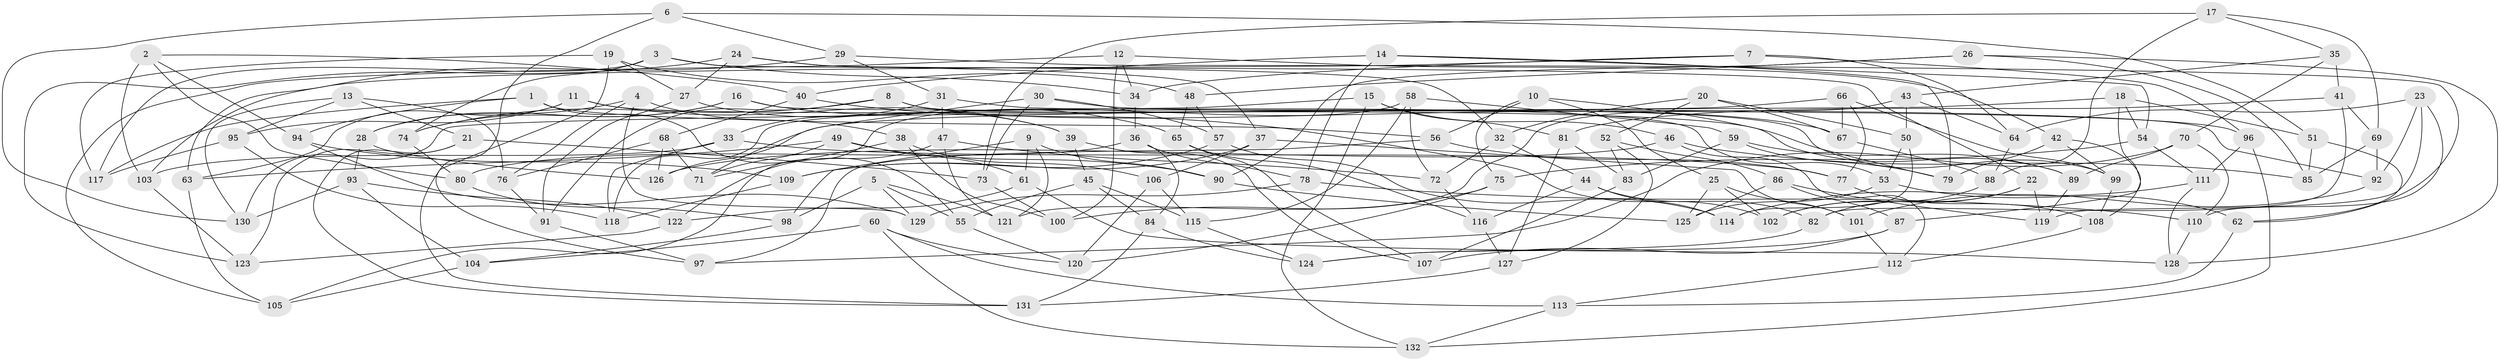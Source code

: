 // coarse degree distribution, {8: 0.15384615384615385, 12: 0.07692307692307693, 6: 0.21153846153846154, 3: 0.019230769230769232, 13: 0.038461538461538464, 11: 0.019230769230769232, 5: 0.1346153846153846, 4: 0.25, 10: 0.038461538461538464, 7: 0.038461538461538464, 9: 0.019230769230769232}
// Generated by graph-tools (version 1.1) at 2025/20/03/04/25 18:20:38]
// undirected, 132 vertices, 264 edges
graph export_dot {
graph [start="1"]
  node [color=gray90,style=filled];
  1;
  2;
  3;
  4;
  5;
  6;
  7;
  8;
  9;
  10;
  11;
  12;
  13;
  14;
  15;
  16;
  17;
  18;
  19;
  20;
  21;
  22;
  23;
  24;
  25;
  26;
  27;
  28;
  29;
  30;
  31;
  32;
  33;
  34;
  35;
  36;
  37;
  38;
  39;
  40;
  41;
  42;
  43;
  44;
  45;
  46;
  47;
  48;
  49;
  50;
  51;
  52;
  53;
  54;
  55;
  56;
  57;
  58;
  59;
  60;
  61;
  62;
  63;
  64;
  65;
  66;
  67;
  68;
  69;
  70;
  71;
  72;
  73;
  74;
  75;
  76;
  77;
  78;
  79;
  80;
  81;
  82;
  83;
  84;
  85;
  86;
  87;
  88;
  89;
  90;
  91;
  92;
  93;
  94;
  95;
  96;
  97;
  98;
  99;
  100;
  101;
  102;
  103;
  104;
  105;
  106;
  107;
  108;
  109;
  110;
  111;
  112;
  113;
  114;
  115;
  116;
  117;
  118;
  119;
  120;
  121;
  122;
  123;
  124;
  125;
  126;
  127;
  128;
  129;
  130;
  131;
  132;
  1 -- 56;
  1 -- 94;
  1 -- 117;
  1 -- 55;
  2 -- 103;
  2 -- 94;
  2 -- 40;
  2 -- 80;
  3 -- 117;
  3 -- 34;
  3 -- 22;
  3 -- 74;
  4 -- 129;
  4 -- 76;
  4 -- 28;
  4 -- 38;
  5 -- 98;
  5 -- 55;
  5 -- 121;
  5 -- 129;
  6 -- 97;
  6 -- 29;
  6 -- 51;
  6 -- 130;
  7 -- 64;
  7 -- 34;
  7 -- 103;
  7 -- 96;
  8 -- 99;
  8 -- 67;
  8 -- 91;
  8 -- 74;
  9 -- 121;
  9 -- 90;
  9 -- 98;
  9 -- 61;
  10 -- 56;
  10 -- 79;
  10 -- 25;
  10 -- 75;
  11 -- 89;
  11 -- 63;
  11 -- 39;
  11 -- 95;
  12 -- 100;
  12 -- 34;
  12 -- 105;
  12 -- 42;
  13 -- 76;
  13 -- 130;
  13 -- 95;
  13 -- 21;
  14 -- 40;
  14 -- 79;
  14 -- 78;
  14 -- 54;
  15 -- 81;
  15 -- 46;
  15 -- 118;
  15 -- 132;
  16 -- 92;
  16 -- 65;
  16 -- 28;
  16 -- 74;
  17 -- 69;
  17 -- 35;
  17 -- 88;
  17 -- 73;
  18 -- 130;
  18 -- 54;
  18 -- 87;
  18 -- 51;
  19 -- 48;
  19 -- 27;
  19 -- 131;
  19 -- 117;
  20 -- 52;
  20 -- 32;
  20 -- 50;
  20 -- 67;
  21 -- 131;
  21 -- 123;
  21 -- 73;
  22 -- 102;
  22 -- 82;
  22 -- 119;
  23 -- 64;
  23 -- 119;
  23 -- 92;
  23 -- 110;
  24 -- 32;
  24 -- 27;
  24 -- 123;
  24 -- 37;
  25 -- 101;
  25 -- 125;
  25 -- 102;
  26 -- 128;
  26 -- 90;
  26 -- 85;
  26 -- 48;
  27 -- 39;
  27 -- 91;
  28 -- 93;
  28 -- 126;
  29 -- 31;
  29 -- 63;
  29 -- 62;
  30 -- 57;
  30 -- 96;
  30 -- 71;
  30 -- 73;
  31 -- 33;
  31 -- 53;
  31 -- 47;
  32 -- 44;
  32 -- 72;
  33 -- 103;
  33 -- 118;
  33 -- 77;
  34 -- 36;
  35 -- 41;
  35 -- 70;
  35 -- 43;
  36 -- 78;
  36 -- 80;
  36 -- 84;
  37 -- 106;
  37 -- 109;
  37 -- 101;
  38 -- 106;
  38 -- 100;
  38 -- 71;
  39 -- 45;
  39 -- 107;
  40 -- 102;
  40 -- 68;
  41 -- 81;
  41 -- 69;
  41 -- 82;
  42 -- 79;
  42 -- 99;
  42 -- 108;
  43 -- 50;
  43 -- 121;
  43 -- 64;
  44 -- 116;
  44 -- 82;
  44 -- 114;
  45 -- 55;
  45 -- 84;
  45 -- 115;
  46 -- 85;
  46 -- 126;
  46 -- 112;
  47 -- 122;
  47 -- 72;
  47 -- 121;
  48 -- 57;
  48 -- 65;
  49 -- 71;
  49 -- 63;
  49 -- 90;
  49 -- 61;
  50 -- 114;
  50 -- 53;
  51 -- 85;
  51 -- 62;
  52 -- 127;
  52 -- 83;
  52 -- 86;
  53 -- 125;
  53 -- 62;
  54 -- 111;
  54 -- 75;
  55 -- 120;
  56 -- 77;
  56 -- 97;
  57 -- 109;
  57 -- 114;
  58 -- 105;
  58 -- 59;
  58 -- 115;
  58 -- 72;
  59 -- 79;
  59 -- 89;
  59 -- 83;
  60 -- 104;
  60 -- 132;
  60 -- 120;
  60 -- 113;
  61 -- 122;
  61 -- 128;
  62 -- 113;
  63 -- 105;
  64 -- 88;
  65 -- 116;
  65 -- 107;
  66 -- 67;
  66 -- 126;
  66 -- 77;
  66 -- 99;
  67 -- 88;
  68 -- 71;
  68 -- 126;
  68 -- 76;
  69 -- 85;
  69 -- 92;
  70 -- 89;
  70 -- 97;
  70 -- 110;
  72 -- 116;
  73 -- 100;
  74 -- 80;
  75 -- 120;
  75 -- 100;
  76 -- 91;
  77 -- 108;
  78 -- 110;
  78 -- 129;
  80 -- 98;
  81 -- 83;
  81 -- 127;
  82 -- 124;
  83 -- 107;
  84 -- 124;
  84 -- 131;
  86 -- 125;
  86 -- 119;
  86 -- 87;
  87 -- 124;
  87 -- 107;
  88 -- 102;
  89 -- 119;
  90 -- 125;
  91 -- 97;
  92 -- 101;
  93 -- 104;
  93 -- 122;
  93 -- 130;
  94 -- 109;
  94 -- 129;
  95 -- 118;
  95 -- 117;
  96 -- 132;
  96 -- 111;
  98 -- 104;
  99 -- 108;
  101 -- 112;
  103 -- 123;
  104 -- 105;
  106 -- 120;
  106 -- 115;
  108 -- 112;
  109 -- 118;
  110 -- 128;
  111 -- 114;
  111 -- 128;
  112 -- 113;
  113 -- 132;
  115 -- 124;
  116 -- 127;
  122 -- 123;
  127 -- 131;
}
